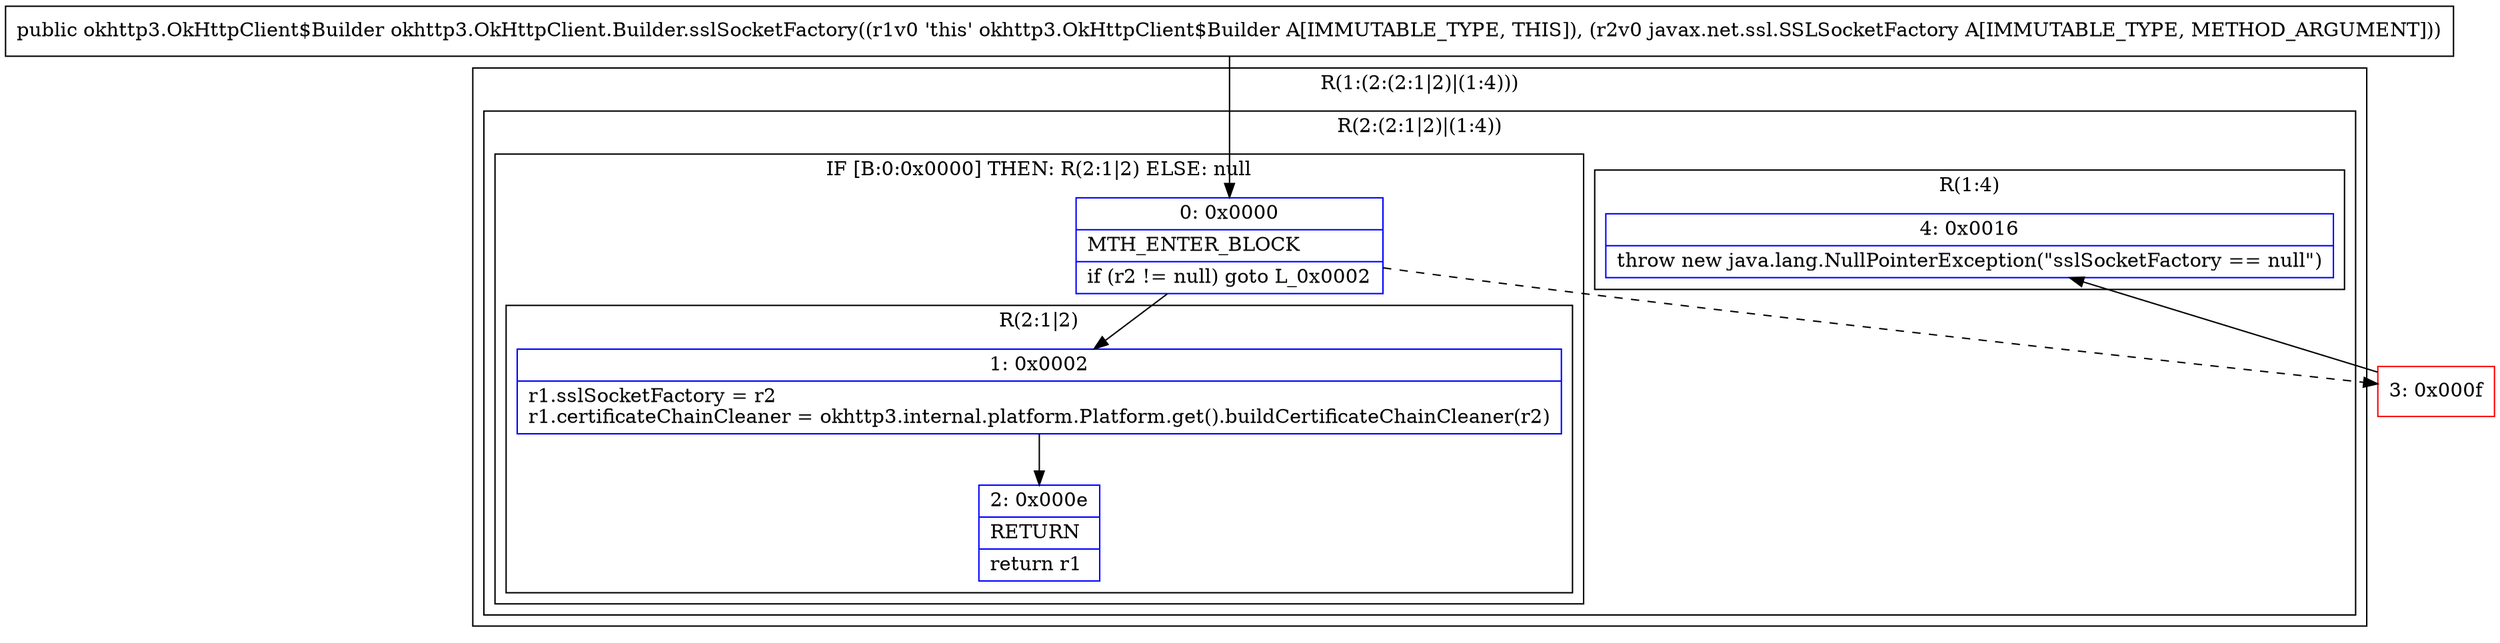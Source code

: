 digraph "CFG forokhttp3.OkHttpClient.Builder.sslSocketFactory(Ljavax\/net\/ssl\/SSLSocketFactory;)Lokhttp3\/OkHttpClient$Builder;" {
subgraph cluster_Region_1639495440 {
label = "R(1:(2:(2:1|2)|(1:4)))";
node [shape=record,color=blue];
subgraph cluster_Region_887255628 {
label = "R(2:(2:1|2)|(1:4))";
node [shape=record,color=blue];
subgraph cluster_IfRegion_119469385 {
label = "IF [B:0:0x0000] THEN: R(2:1|2) ELSE: null";
node [shape=record,color=blue];
Node_0 [shape=record,label="{0\:\ 0x0000|MTH_ENTER_BLOCK\l|if (r2 != null) goto L_0x0002\l}"];
subgraph cluster_Region_640536906 {
label = "R(2:1|2)";
node [shape=record,color=blue];
Node_1 [shape=record,label="{1\:\ 0x0002|r1.sslSocketFactory = r2\lr1.certificateChainCleaner = okhttp3.internal.platform.Platform.get().buildCertificateChainCleaner(r2)\l}"];
Node_2 [shape=record,label="{2\:\ 0x000e|RETURN\l|return r1\l}"];
}
}
subgraph cluster_Region_42594984 {
label = "R(1:4)";
node [shape=record,color=blue];
Node_4 [shape=record,label="{4\:\ 0x0016|throw new java.lang.NullPointerException(\"sslSocketFactory == null\")\l}"];
}
}
}
Node_3 [shape=record,color=red,label="{3\:\ 0x000f}"];
MethodNode[shape=record,label="{public okhttp3.OkHttpClient$Builder okhttp3.OkHttpClient.Builder.sslSocketFactory((r1v0 'this' okhttp3.OkHttpClient$Builder A[IMMUTABLE_TYPE, THIS]), (r2v0 javax.net.ssl.SSLSocketFactory A[IMMUTABLE_TYPE, METHOD_ARGUMENT])) }"];
MethodNode -> Node_0;
Node_0 -> Node_1;
Node_0 -> Node_3[style=dashed];
Node_1 -> Node_2;
Node_3 -> Node_4;
}

